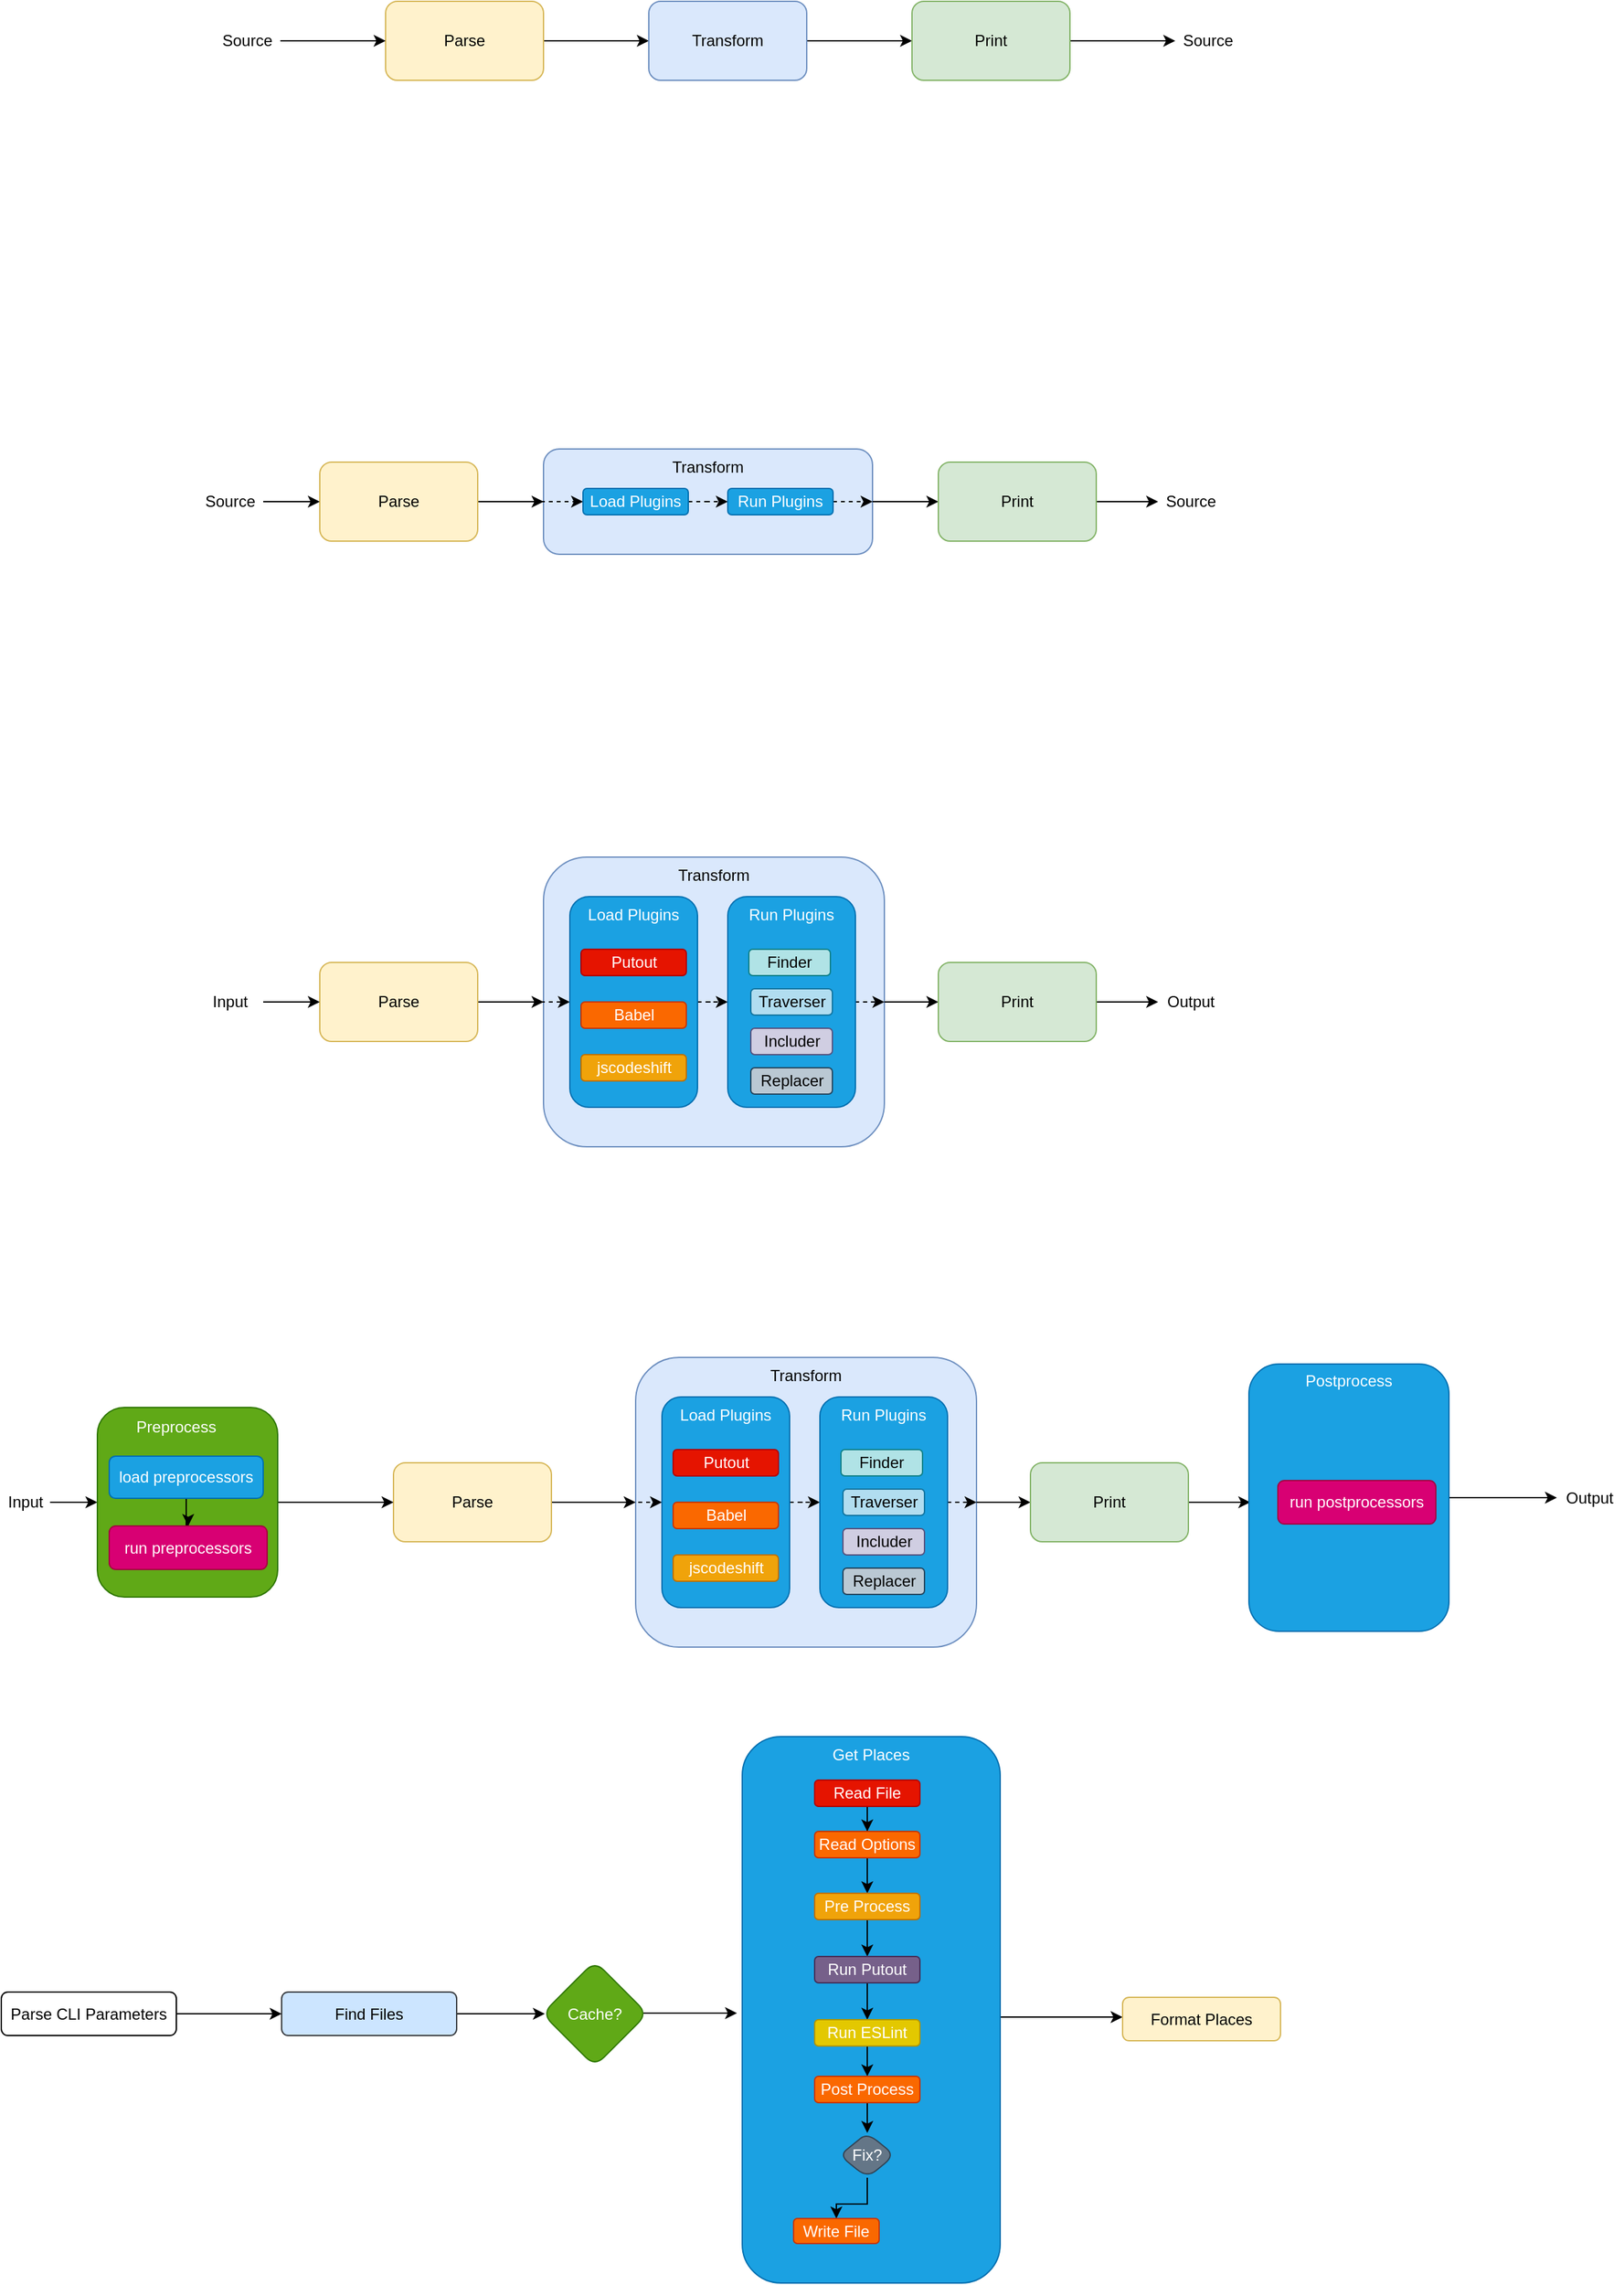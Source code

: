 <mxfile version="13.8.5" type="google"><diagram id="C5RBs43oDa-KdzZeNtuy" name="Page-1"><mxGraphModel dx="1813" dy="645" grid="0" gridSize="10" guides="1" tooltips="1" connect="1" arrows="1" fold="1" page="0" pageScale="1" pageWidth="827" pageHeight="1169" math="0" shadow="0"><root><mxCell id="WIyWlLk6GJQsqaUBKTNV-0"/><mxCell id="WIyWlLk6GJQsqaUBKTNV-1" parent="WIyWlLk6GJQsqaUBKTNV-0"/><mxCell id="iI7eJfgDMzvkmRz1i2HP-25" value="Transform" style="rounded=1;whiteSpace=wrap;html=1;horizontal=1;align=center;fontSize=12;verticalAlign=top;fillColor=#dae8fc;strokeColor=#6c8ebf;" parent="WIyWlLk6GJQsqaUBKTNV-1" vertex="1"><mxGeometry x="303" y="440" width="250" height="80" as="geometry"/></mxCell><mxCell id="iI7eJfgDMzvkmRz1i2HP-14" value="" style="edgeStyle=orthogonalEdgeStyle;rounded=0;orthogonalLoop=1;jettySize=auto;html=1;" parent="WIyWlLk6GJQsqaUBKTNV-1" source="iI7eJfgDMzvkmRz1i2HP-12" target="iI7eJfgDMzvkmRz1i2HP-13" edge="1"><mxGeometry relative="1" as="geometry"/></mxCell><mxCell id="iI7eJfgDMzvkmRz1i2HP-12" value="Parse" style="rounded=1;whiteSpace=wrap;html=1;fillColor=#fff2cc;strokeColor=#d6b656;" parent="WIyWlLk6GJQsqaUBKTNV-1" vertex="1"><mxGeometry x="183" y="100" width="120" height="60" as="geometry"/></mxCell><mxCell id="iI7eJfgDMzvkmRz1i2HP-16" value="" style="edgeStyle=orthogonalEdgeStyle;rounded=0;orthogonalLoop=1;jettySize=auto;html=1;" parent="WIyWlLk6GJQsqaUBKTNV-1" source="iI7eJfgDMzvkmRz1i2HP-13" target="iI7eJfgDMzvkmRz1i2HP-15" edge="1"><mxGeometry relative="1" as="geometry"/></mxCell><mxCell id="iI7eJfgDMzvkmRz1i2HP-13" value="Transform" style="rounded=1;whiteSpace=wrap;html=1;fillColor=#dae8fc;strokeColor=#6c8ebf;" parent="WIyWlLk6GJQsqaUBKTNV-1" vertex="1"><mxGeometry x="383" y="100" width="120" height="60" as="geometry"/></mxCell><mxCell id="iI7eJfgDMzvkmRz1i2HP-18" value="" style="edgeStyle=orthogonalEdgeStyle;rounded=0;orthogonalLoop=1;jettySize=auto;html=1;" parent="WIyWlLk6GJQsqaUBKTNV-1" source="iI7eJfgDMzvkmRz1i2HP-15" edge="1"><mxGeometry relative="1" as="geometry"><mxPoint x="783" y="130" as="targetPoint"/></mxGeometry></mxCell><mxCell id="iI7eJfgDMzvkmRz1i2HP-15" value="Print" style="rounded=1;whiteSpace=wrap;html=1;fillColor=#d5e8d4;strokeColor=#82b366;" parent="WIyWlLk6GJQsqaUBKTNV-1" vertex="1"><mxGeometry x="583" y="100" width="120" height="60" as="geometry"/></mxCell><mxCell id="iI7eJfgDMzvkmRz1i2HP-11" value="" style="edgeStyle=orthogonalEdgeStyle;rounded=0;orthogonalLoop=1;jettySize=auto;html=1;" parent="WIyWlLk6GJQsqaUBKTNV-1" source="iI7eJfgDMzvkmRz1i2HP-2" edge="1"><mxGeometry relative="1" as="geometry"><mxPoint x="183" y="130" as="targetPoint"/></mxGeometry></mxCell><mxCell id="iI7eJfgDMzvkmRz1i2HP-2" value="Source" style="text;html=1;strokeColor=none;fillColor=none;align=center;verticalAlign=middle;whiteSpace=wrap;rounded=0;" parent="WIyWlLk6GJQsqaUBKTNV-1" vertex="1"><mxGeometry x="53" y="120" width="50" height="20" as="geometry"/></mxCell><mxCell id="iI7eJfgDMzvkmRz1i2HP-19" value="Source" style="text;html=1;strokeColor=none;fillColor=none;align=center;verticalAlign=middle;whiteSpace=wrap;rounded=0;" parent="WIyWlLk6GJQsqaUBKTNV-1" vertex="1"><mxGeometry x="783" y="120" width="50" height="20" as="geometry"/></mxCell><mxCell id="iI7eJfgDMzvkmRz1i2HP-22" value="" style="edgeStyle=orthogonalEdgeStyle;orthogonalLoop=1;jettySize=auto;html=1;entryX=0;entryY=0.5;entryDx=0;entryDy=0;rounded=0;dashed=1;" parent="WIyWlLk6GJQsqaUBKTNV-1" source="iI7eJfgDMzvkmRz1i2HP-23" target="iI7eJfgDMzvkmRz1i2HP-31" edge="1"><mxGeometry relative="1" as="geometry"><Array as="points"><mxPoint x="313" y="480"/><mxPoint x="313" y="480"/></Array></mxGeometry></mxCell><mxCell id="iI7eJfgDMzvkmRz1i2HP-39" style="edgeStyle=orthogonalEdgeStyle;rounded=0;orthogonalLoop=1;jettySize=auto;html=1;fontSize=12;" parent="WIyWlLk6GJQsqaUBKTNV-1" source="iI7eJfgDMzvkmRz1i2HP-23" edge="1"><mxGeometry relative="1" as="geometry"><mxPoint x="303" y="480" as="targetPoint"/></mxGeometry></mxCell><mxCell id="iI7eJfgDMzvkmRz1i2HP-23" value="Parse" style="rounded=1;whiteSpace=wrap;html=1;fillColor=#fff2cc;strokeColor=#d6b656;" parent="WIyWlLk6GJQsqaUBKTNV-1" vertex="1"><mxGeometry x="133" y="450" width="120" height="60" as="geometry"/></mxCell><mxCell id="iI7eJfgDMzvkmRz1i2HP-24" value="" style="edgeStyle=orthogonalEdgeStyle;rounded=0;orthogonalLoop=1;jettySize=auto;html=1;" parent="WIyWlLk6GJQsqaUBKTNV-1" source="iI7eJfgDMzvkmRz1i2HP-25" target="iI7eJfgDMzvkmRz1i2HP-27" edge="1"><mxGeometry relative="1" as="geometry"/></mxCell><mxCell id="iI7eJfgDMzvkmRz1i2HP-26" value="" style="edgeStyle=orthogonalEdgeStyle;rounded=0;orthogonalLoop=1;jettySize=auto;html=1;" parent="WIyWlLk6GJQsqaUBKTNV-1" source="iI7eJfgDMzvkmRz1i2HP-27" edge="1"><mxGeometry relative="1" as="geometry"><mxPoint x="770" y="480" as="targetPoint"/></mxGeometry></mxCell><mxCell id="iI7eJfgDMzvkmRz1i2HP-27" value="Print" style="rounded=1;whiteSpace=wrap;html=1;fillColor=#d5e8d4;strokeColor=#82b366;" parent="WIyWlLk6GJQsqaUBKTNV-1" vertex="1"><mxGeometry x="603" y="450" width="120" height="60" as="geometry"/></mxCell><mxCell id="iI7eJfgDMzvkmRz1i2HP-28" value="" style="edgeStyle=orthogonalEdgeStyle;rounded=0;orthogonalLoop=1;jettySize=auto;html=1;" parent="WIyWlLk6GJQsqaUBKTNV-1" source="iI7eJfgDMzvkmRz1i2HP-29" edge="1"><mxGeometry relative="1" as="geometry"><mxPoint x="133" y="480" as="targetPoint"/></mxGeometry></mxCell><mxCell id="iI7eJfgDMzvkmRz1i2HP-29" value="Source" style="text;html=1;strokeColor=none;fillColor=none;align=center;verticalAlign=middle;whiteSpace=wrap;rounded=0;" parent="WIyWlLk6GJQsqaUBKTNV-1" vertex="1"><mxGeometry x="40" y="470" width="50" height="20" as="geometry"/></mxCell><mxCell id="iI7eJfgDMzvkmRz1i2HP-30" value="Source" style="text;html=1;strokeColor=none;fillColor=none;align=center;verticalAlign=middle;whiteSpace=wrap;rounded=0;" parent="WIyWlLk6GJQsqaUBKTNV-1" vertex="1"><mxGeometry x="770" y="470" width="50" height="20" as="geometry"/></mxCell><mxCell id="iI7eJfgDMzvkmRz1i2HP-34" value="" style="edgeStyle=orthogonalEdgeStyle;orthogonalLoop=1;jettySize=auto;html=1;dashed=1;curved=1;" parent="WIyWlLk6GJQsqaUBKTNV-1" source="iI7eJfgDMzvkmRz1i2HP-31" target="iI7eJfgDMzvkmRz1i2HP-33" edge="1"><mxGeometry relative="1" as="geometry"/></mxCell><mxCell id="iI7eJfgDMzvkmRz1i2HP-31" value="Load Plugins" style="rounded=1;whiteSpace=wrap;html=1;fillColor=#1ba1e2;strokeColor=#006EAF;fontColor=#ffffff;" parent="WIyWlLk6GJQsqaUBKTNV-1" vertex="1"><mxGeometry x="333" y="470" width="80" height="20" as="geometry"/></mxCell><mxCell id="iI7eJfgDMzvkmRz1i2HP-40" style="edgeStyle=orthogonalEdgeStyle;curved=1;orthogonalLoop=1;jettySize=auto;html=1;exitX=1;exitY=0.5;exitDx=0;exitDy=0;entryX=1;entryY=0.5;entryDx=0;entryDy=0;dashed=1;fontSize=12;" parent="WIyWlLk6GJQsqaUBKTNV-1" source="iI7eJfgDMzvkmRz1i2HP-33" target="iI7eJfgDMzvkmRz1i2HP-25" edge="1"><mxGeometry relative="1" as="geometry"/></mxCell><mxCell id="iI7eJfgDMzvkmRz1i2HP-33" value="Run Plugins" style="rounded=1;whiteSpace=wrap;html=1;fillColor=#1ba1e2;strokeColor=#006EAF;fontColor=#ffffff;" parent="WIyWlLk6GJQsqaUBKTNV-1" vertex="1"><mxGeometry x="443" y="470" width="80" height="20" as="geometry"/></mxCell><mxCell id="iI7eJfgDMzvkmRz1i2HP-54" value="Transform" style="rounded=1;whiteSpace=wrap;html=1;horizontal=1;align=center;fontSize=12;verticalAlign=top;fillColor=#dae8fc;strokeColor=#6c8ebf;" parent="WIyWlLk6GJQsqaUBKTNV-1" vertex="1"><mxGeometry x="303" y="750" width="259" height="220" as="geometry"/></mxCell><mxCell id="iI7eJfgDMzvkmRz1i2HP-55" value="" style="edgeStyle=orthogonalEdgeStyle;orthogonalLoop=1;jettySize=auto;html=1;entryX=0;entryY=0.5;entryDx=0;entryDy=0;rounded=0;dashed=1;" parent="WIyWlLk6GJQsqaUBKTNV-1" source="iI7eJfgDMzvkmRz1i2HP-57" target="iI7eJfgDMzvkmRz1i2HP-65" edge="1"><mxGeometry relative="1" as="geometry"><Array as="points"><mxPoint x="313" y="860"/><mxPoint x="313" y="860"/></Array></mxGeometry></mxCell><mxCell id="iI7eJfgDMzvkmRz1i2HP-56" style="edgeStyle=orthogonalEdgeStyle;rounded=0;orthogonalLoop=1;jettySize=auto;html=1;fontSize=12;" parent="WIyWlLk6GJQsqaUBKTNV-1" source="iI7eJfgDMzvkmRz1i2HP-57" edge="1"><mxGeometry relative="1" as="geometry"><mxPoint x="303" y="860" as="targetPoint"/></mxGeometry></mxCell><mxCell id="iI7eJfgDMzvkmRz1i2HP-57" value="Parse" style="rounded=1;whiteSpace=wrap;html=1;fillColor=#fff2cc;strokeColor=#d6b656;" parent="WIyWlLk6GJQsqaUBKTNV-1" vertex="1"><mxGeometry x="133" y="830" width="120" height="60" as="geometry"/></mxCell><mxCell id="iI7eJfgDMzvkmRz1i2HP-58" value="" style="edgeStyle=orthogonalEdgeStyle;rounded=0;orthogonalLoop=1;jettySize=auto;html=1;" parent="WIyWlLk6GJQsqaUBKTNV-1" source="iI7eJfgDMzvkmRz1i2HP-54" target="iI7eJfgDMzvkmRz1i2HP-60" edge="1"><mxGeometry relative="1" as="geometry"/></mxCell><mxCell id="iI7eJfgDMzvkmRz1i2HP-59" value="" style="edgeStyle=orthogonalEdgeStyle;rounded=0;orthogonalLoop=1;jettySize=auto;html=1;" parent="WIyWlLk6GJQsqaUBKTNV-1" source="iI7eJfgDMzvkmRz1i2HP-60" edge="1"><mxGeometry relative="1" as="geometry"><mxPoint x="770" y="860" as="targetPoint"/></mxGeometry></mxCell><mxCell id="iI7eJfgDMzvkmRz1i2HP-60" value="Print" style="rounded=1;whiteSpace=wrap;html=1;fillColor=#d5e8d4;strokeColor=#82b366;" parent="WIyWlLk6GJQsqaUBKTNV-1" vertex="1"><mxGeometry x="603" y="830" width="120" height="60" as="geometry"/></mxCell><mxCell id="iI7eJfgDMzvkmRz1i2HP-61" value="" style="edgeStyle=orthogonalEdgeStyle;rounded=0;orthogonalLoop=1;jettySize=auto;html=1;" parent="WIyWlLk6GJQsqaUBKTNV-1" source="iI7eJfgDMzvkmRz1i2HP-62" edge="1"><mxGeometry relative="1" as="geometry"><mxPoint x="133" y="860" as="targetPoint"/></mxGeometry></mxCell><mxCell id="iI7eJfgDMzvkmRz1i2HP-62" value="Input" style="text;html=1;strokeColor=none;fillColor=none;align=center;verticalAlign=middle;whiteSpace=wrap;rounded=0;" parent="WIyWlLk6GJQsqaUBKTNV-1" vertex="1"><mxGeometry x="40" y="850" width="50" height="20" as="geometry"/></mxCell><mxCell id="iI7eJfgDMzvkmRz1i2HP-63" value="Output" style="text;html=1;strokeColor=none;fillColor=none;align=center;verticalAlign=middle;whiteSpace=wrap;rounded=0;" parent="WIyWlLk6GJQsqaUBKTNV-1" vertex="1"><mxGeometry x="770" y="850" width="50" height="20" as="geometry"/></mxCell><mxCell id="iI7eJfgDMzvkmRz1i2HP-64" value="" style="edgeStyle=orthogonalEdgeStyle;orthogonalLoop=1;jettySize=auto;html=1;dashed=1;curved=1;" parent="WIyWlLk6GJQsqaUBKTNV-1" source="iI7eJfgDMzvkmRz1i2HP-65" target="iI7eJfgDMzvkmRz1i2HP-67" edge="1"><mxGeometry relative="1" as="geometry"/></mxCell><mxCell id="iI7eJfgDMzvkmRz1i2HP-65" value="Load Plugins" style="rounded=1;whiteSpace=wrap;html=1;fillColor=#1ba1e2;strokeColor=#006EAF;fontColor=#ffffff;verticalAlign=top;" parent="WIyWlLk6GJQsqaUBKTNV-1" vertex="1"><mxGeometry x="323" y="780" width="97" height="160" as="geometry"/></mxCell><mxCell id="iI7eJfgDMzvkmRz1i2HP-66" style="edgeStyle=orthogonalEdgeStyle;curved=1;orthogonalLoop=1;jettySize=auto;html=1;exitX=1;exitY=0.5;exitDx=0;exitDy=0;entryX=1;entryY=0.5;entryDx=0;entryDy=0;dashed=1;fontSize=12;" parent="WIyWlLk6GJQsqaUBKTNV-1" source="iI7eJfgDMzvkmRz1i2HP-67" target="iI7eJfgDMzvkmRz1i2HP-54" edge="1"><mxGeometry relative="1" as="geometry"/></mxCell><mxCell id="iI7eJfgDMzvkmRz1i2HP-67" value="Run Plugins" style="rounded=1;whiteSpace=wrap;html=1;fillColor=#1ba1e2;strokeColor=#006EAF;fontColor=#ffffff;verticalAlign=top;" parent="WIyWlLk6GJQsqaUBKTNV-1" vertex="1"><mxGeometry x="443" y="780" width="97" height="160" as="geometry"/></mxCell><mxCell id="iI7eJfgDMzvkmRz1i2HP-68" value="Putout" style="rounded=1;whiteSpace=wrap;html=1;fontSize=12;align=center;fillColor=#e51400;strokeColor=#B20000;fontColor=#ffffff;" parent="WIyWlLk6GJQsqaUBKTNV-1" vertex="1"><mxGeometry x="331.5" y="820" width="80" height="20" as="geometry"/></mxCell><mxCell id="iI7eJfgDMzvkmRz1i2HP-69" value="Babel" style="rounded=1;whiteSpace=wrap;html=1;fontSize=12;align=center;fillColor=#fa6800;strokeColor=#C73500;fontColor=#ffffff;" parent="WIyWlLk6GJQsqaUBKTNV-1" vertex="1"><mxGeometry x="331.5" y="860" width="80" height="20" as="geometry"/></mxCell><mxCell id="iI7eJfgDMzvkmRz1i2HP-71" value="jscodeshift" style="rounded=1;whiteSpace=wrap;html=1;fontSize=12;align=center;fillColor=#f0a30a;strokeColor=#BD7000;fontColor=#ffffff;" parent="WIyWlLk6GJQsqaUBKTNV-1" vertex="1"><mxGeometry x="331.5" y="900" width="80" height="20" as="geometry"/></mxCell><mxCell id="iI7eJfgDMzvkmRz1i2HP-78" value="Finder" style="rounded=1;whiteSpace=wrap;html=1;fontSize=12;align=center;fillColor=#b0e3e6;strokeColor=#0e8088;" parent="WIyWlLk6GJQsqaUBKTNV-1" vertex="1"><mxGeometry x="459" y="820" width="62" height="20" as="geometry"/></mxCell><mxCell id="iI7eJfgDMzvkmRz1i2HP-79" value="Traverser" style="rounded=1;whiteSpace=wrap;html=1;fontSize=12;align=center;fillColor=#b1ddf0;strokeColor=#10739e;" parent="WIyWlLk6GJQsqaUBKTNV-1" vertex="1"><mxGeometry x="460.5" y="850" width="62" height="20" as="geometry"/></mxCell><mxCell id="iI7eJfgDMzvkmRz1i2HP-82" value="Includer&lt;br&gt;" style="rounded=1;whiteSpace=wrap;html=1;fontSize=12;align=center;fillColor=#d0cee2;strokeColor=#56517e;" parent="WIyWlLk6GJQsqaUBKTNV-1" vertex="1"><mxGeometry x="460.5" y="880" width="62" height="20" as="geometry"/></mxCell><mxCell id="iI7eJfgDMzvkmRz1i2HP-85" value="Replacer" style="rounded=1;whiteSpace=wrap;html=1;fontSize=12;align=center;fillColor=#bac8d3;strokeColor=#23445d;" parent="WIyWlLk6GJQsqaUBKTNV-1" vertex="1"><mxGeometry x="460.5" y="910" width="62" height="20" as="geometry"/></mxCell><mxCell id="iI7eJfgDMzvkmRz1i2HP-90" style="edgeStyle=orthogonalEdgeStyle;curved=1;orthogonalLoop=1;jettySize=auto;html=1;exitX=0.5;exitY=1;exitDx=0;exitDy=0;dashed=1;fontSize=12;fillColor=#bac8d3;strokeColor=#23445d;" parent="WIyWlLk6GJQsqaUBKTNV-1" source="iI7eJfgDMzvkmRz1i2HP-85" target="iI7eJfgDMzvkmRz1i2HP-85" edge="1"><mxGeometry relative="1" as="geometry"/></mxCell><mxCell id="0RJxWg47kNCUW_fZaWv2-0" value="Transform" style="rounded=1;whiteSpace=wrap;html=1;horizontal=1;align=center;fontSize=12;verticalAlign=top;fillColor=#dae8fc;strokeColor=#6c8ebf;" parent="WIyWlLk6GJQsqaUBKTNV-1" vertex="1"><mxGeometry x="373" y="1130" width="259" height="220" as="geometry"/></mxCell><mxCell id="0RJxWg47kNCUW_fZaWv2-1" value="" style="edgeStyle=orthogonalEdgeStyle;orthogonalLoop=1;jettySize=auto;html=1;entryX=0;entryY=0.5;entryDx=0;entryDy=0;rounded=0;dashed=1;" parent="WIyWlLk6GJQsqaUBKTNV-1" source="0RJxWg47kNCUW_fZaWv2-3" target="0RJxWg47kNCUW_fZaWv2-11" edge="1"><mxGeometry relative="1" as="geometry"><Array as="points"><mxPoint x="383" y="1240"/><mxPoint x="383" y="1240"/></Array></mxGeometry></mxCell><mxCell id="0RJxWg47kNCUW_fZaWv2-2" style="edgeStyle=orthogonalEdgeStyle;rounded=0;orthogonalLoop=1;jettySize=auto;html=1;fontSize=12;" parent="WIyWlLk6GJQsqaUBKTNV-1" source="0RJxWg47kNCUW_fZaWv2-3" edge="1"><mxGeometry relative="1" as="geometry"><mxPoint x="373" y="1240" as="targetPoint"/></mxGeometry></mxCell><mxCell id="0RJxWg47kNCUW_fZaWv2-3" value="Parse" style="rounded=1;whiteSpace=wrap;html=1;fillColor=#fff2cc;strokeColor=#d6b656;" parent="WIyWlLk6GJQsqaUBKTNV-1" vertex="1"><mxGeometry x="189" y="1210" width="120" height="60" as="geometry"/></mxCell><mxCell id="0RJxWg47kNCUW_fZaWv2-4" value="" style="edgeStyle=orthogonalEdgeStyle;rounded=0;orthogonalLoop=1;jettySize=auto;html=1;" parent="WIyWlLk6GJQsqaUBKTNV-1" source="0RJxWg47kNCUW_fZaWv2-0" target="0RJxWg47kNCUW_fZaWv2-6" edge="1"><mxGeometry relative="1" as="geometry"/></mxCell><mxCell id="0RJxWg47kNCUW_fZaWv2-5" value="" style="edgeStyle=orthogonalEdgeStyle;rounded=0;orthogonalLoop=1;jettySize=auto;html=1;" parent="WIyWlLk6GJQsqaUBKTNV-1" source="0RJxWg47kNCUW_fZaWv2-6" edge="1"><mxGeometry relative="1" as="geometry"><mxPoint x="840" y="1240" as="targetPoint"/></mxGeometry></mxCell><mxCell id="0RJxWg47kNCUW_fZaWv2-6" value="Print" style="rounded=1;whiteSpace=wrap;html=1;fillColor=#d5e8d4;strokeColor=#82b366;" parent="WIyWlLk6GJQsqaUBKTNV-1" vertex="1"><mxGeometry x="673" y="1210" width="120" height="60" as="geometry"/></mxCell><mxCell id="0RJxWg47kNCUW_fZaWv2-26" value="" style="edgeStyle=orthogonalEdgeStyle;rounded=0;orthogonalLoop=1;jettySize=auto;html=1;" parent="WIyWlLk6GJQsqaUBKTNV-1" source="0RJxWg47kNCUW_fZaWv2-8" target="0RJxWg47kNCUW_fZaWv2-23" edge="1"><mxGeometry relative="1" as="geometry"/></mxCell><mxCell id="0RJxWg47kNCUW_fZaWv2-8" value="Input" style="text;html=1;strokeColor=none;fillColor=none;align=center;verticalAlign=middle;whiteSpace=wrap;rounded=0;" parent="WIyWlLk6GJQsqaUBKTNV-1" vertex="1"><mxGeometry x="-109" y="1230" width="37" height="20" as="geometry"/></mxCell><mxCell id="0RJxWg47kNCUW_fZaWv2-9" value="Output" style="text;html=1;strokeColor=none;fillColor=none;align=center;verticalAlign=middle;whiteSpace=wrap;rounded=0;" parent="WIyWlLk6GJQsqaUBKTNV-1" vertex="1"><mxGeometry x="1073" y="1226.5" width="50" height="20" as="geometry"/></mxCell><mxCell id="0RJxWg47kNCUW_fZaWv2-10" value="" style="edgeStyle=orthogonalEdgeStyle;orthogonalLoop=1;jettySize=auto;html=1;dashed=1;curved=1;" parent="WIyWlLk6GJQsqaUBKTNV-1" source="0RJxWg47kNCUW_fZaWv2-11" target="0RJxWg47kNCUW_fZaWv2-13" edge="1"><mxGeometry relative="1" as="geometry"/></mxCell><mxCell id="0RJxWg47kNCUW_fZaWv2-11" value="Load Plugins" style="rounded=1;whiteSpace=wrap;html=1;fillColor=#1ba1e2;strokeColor=#006EAF;fontColor=#ffffff;verticalAlign=top;" parent="WIyWlLk6GJQsqaUBKTNV-1" vertex="1"><mxGeometry x="393" y="1160" width="97" height="160" as="geometry"/></mxCell><mxCell id="0RJxWg47kNCUW_fZaWv2-12" style="edgeStyle=orthogonalEdgeStyle;curved=1;orthogonalLoop=1;jettySize=auto;html=1;exitX=1;exitY=0.5;exitDx=0;exitDy=0;entryX=1;entryY=0.5;entryDx=0;entryDy=0;dashed=1;fontSize=12;" parent="WIyWlLk6GJQsqaUBKTNV-1" source="0RJxWg47kNCUW_fZaWv2-13" target="0RJxWg47kNCUW_fZaWv2-0" edge="1"><mxGeometry relative="1" as="geometry"/></mxCell><mxCell id="0RJxWg47kNCUW_fZaWv2-13" value="Run Plugins" style="rounded=1;whiteSpace=wrap;html=1;fillColor=#1ba1e2;strokeColor=#006EAF;fontColor=#ffffff;verticalAlign=top;" parent="WIyWlLk6GJQsqaUBKTNV-1" vertex="1"><mxGeometry x="513" y="1160" width="97" height="160" as="geometry"/></mxCell><mxCell id="0RJxWg47kNCUW_fZaWv2-14" value="Putout" style="rounded=1;whiteSpace=wrap;html=1;fontSize=12;align=center;fillColor=#e51400;strokeColor=#B20000;fontColor=#ffffff;" parent="WIyWlLk6GJQsqaUBKTNV-1" vertex="1"><mxGeometry x="401.5" y="1200" width="80" height="20" as="geometry"/></mxCell><mxCell id="0RJxWg47kNCUW_fZaWv2-15" value="Babel" style="rounded=1;whiteSpace=wrap;html=1;fontSize=12;align=center;fillColor=#fa6800;strokeColor=#C73500;fontColor=#ffffff;" parent="WIyWlLk6GJQsqaUBKTNV-1" vertex="1"><mxGeometry x="401.5" y="1240" width="80" height="20" as="geometry"/></mxCell><mxCell id="0RJxWg47kNCUW_fZaWv2-16" value="jscodeshift" style="rounded=1;whiteSpace=wrap;html=1;fontSize=12;align=center;fillColor=#f0a30a;strokeColor=#BD7000;fontColor=#ffffff;" parent="WIyWlLk6GJQsqaUBKTNV-1" vertex="1"><mxGeometry x="401.5" y="1280" width="80" height="20" as="geometry"/></mxCell><mxCell id="0RJxWg47kNCUW_fZaWv2-17" value="Finder" style="rounded=1;whiteSpace=wrap;html=1;fontSize=12;align=center;fillColor=#b0e3e6;strokeColor=#0e8088;" parent="WIyWlLk6GJQsqaUBKTNV-1" vertex="1"><mxGeometry x="529" y="1200" width="62" height="20" as="geometry"/></mxCell><mxCell id="0RJxWg47kNCUW_fZaWv2-18" value="Traverser" style="rounded=1;whiteSpace=wrap;html=1;fontSize=12;align=center;fillColor=#b1ddf0;strokeColor=#10739e;" parent="WIyWlLk6GJQsqaUBKTNV-1" vertex="1"><mxGeometry x="530.5" y="1230" width="62" height="20" as="geometry"/></mxCell><mxCell id="0RJxWg47kNCUW_fZaWv2-19" value="Includer&lt;br&gt;" style="rounded=1;whiteSpace=wrap;html=1;fontSize=12;align=center;fillColor=#d0cee2;strokeColor=#56517e;" parent="WIyWlLk6GJQsqaUBKTNV-1" vertex="1"><mxGeometry x="530.5" y="1260" width="62" height="20" as="geometry"/></mxCell><mxCell id="0RJxWg47kNCUW_fZaWv2-20" value="Replacer" style="rounded=1;whiteSpace=wrap;html=1;fontSize=12;align=center;fillColor=#bac8d3;strokeColor=#23445d;" parent="WIyWlLk6GJQsqaUBKTNV-1" vertex="1"><mxGeometry x="530.5" y="1290" width="62" height="20" as="geometry"/></mxCell><mxCell id="0RJxWg47kNCUW_fZaWv2-21" style="edgeStyle=orthogonalEdgeStyle;curved=1;orthogonalLoop=1;jettySize=auto;html=1;exitX=0.5;exitY=1;exitDx=0;exitDy=0;dashed=1;fontSize=12;fillColor=#bac8d3;strokeColor=#23445d;" parent="WIyWlLk6GJQsqaUBKTNV-1" source="0RJxWg47kNCUW_fZaWv2-20" target="0RJxWg47kNCUW_fZaWv2-20" edge="1"><mxGeometry relative="1" as="geometry"/></mxCell><mxCell id="0RJxWg47kNCUW_fZaWv2-25" value="" style="edgeStyle=orthogonalEdgeStyle;rounded=0;orthogonalLoop=1;jettySize=auto;html=1;" parent="WIyWlLk6GJQsqaUBKTNV-1" source="0RJxWg47kNCUW_fZaWv2-23" target="0RJxWg47kNCUW_fZaWv2-3" edge="1"><mxGeometry relative="1" as="geometry"/></mxCell><mxCell id="0RJxWg47kNCUW_fZaWv2-23" value="" style="rounded=1;whiteSpace=wrap;html=1;fillColor=#60a917;strokeColor=#2D7600;fontColor=#ffffff;" parent="WIyWlLk6GJQsqaUBKTNV-1" vertex="1"><mxGeometry x="-36" y="1168" width="137" height="144" as="geometry"/></mxCell><mxCell id="0RJxWg47kNCUW_fZaWv2-36" value="" style="edgeStyle=orthogonalEdgeStyle;rounded=0;orthogonalLoop=1;jettySize=auto;html=1;fontColor=#FFFFFF;" parent="WIyWlLk6GJQsqaUBKTNV-1" source="0RJxWg47kNCUW_fZaWv2-27" target="0RJxWg47kNCUW_fZaWv2-9" edge="1"><mxGeometry relative="1" as="geometry"/></mxCell><mxCell id="0RJxWg47kNCUW_fZaWv2-27" value="" style="rounded=1;whiteSpace=wrap;html=1;fillColor=#1ba1e2;strokeColor=#006EAF;fontColor=#ffffff;" parent="WIyWlLk6GJQsqaUBKTNV-1" vertex="1"><mxGeometry x="839" y="1135" width="152" height="203" as="geometry"/></mxCell><mxCell id="0RJxWg47kNCUW_fZaWv2-28" value="Preprocess" style="text;html=1;align=center;verticalAlign=middle;whiteSpace=wrap;rounded=0;fontColor=#FFFFFF;" parent="WIyWlLk6GJQsqaUBKTNV-1" vertex="1"><mxGeometry x="4" y="1173" width="40" height="20" as="geometry"/></mxCell><mxCell id="0RJxWg47kNCUW_fZaWv2-32" value="" style="edgeStyle=orthogonalEdgeStyle;rounded=0;orthogonalLoop=1;jettySize=auto;html=1;fontColor=#FFFFFF;" parent="WIyWlLk6GJQsqaUBKTNV-1" source="0RJxWg47kNCUW_fZaWv2-30" target="0RJxWg47kNCUW_fZaWv2-31" edge="1"><mxGeometry relative="1" as="geometry"/></mxCell><mxCell id="0RJxWg47kNCUW_fZaWv2-30" value="load preprocessors" style="rounded=1;whiteSpace=wrap;html=1;fontColor=#ffffff;fillColor=#1ba1e2;strokeColor=#006EAF;" parent="WIyWlLk6GJQsqaUBKTNV-1" vertex="1"><mxGeometry x="-27" y="1205" width="117" height="32" as="geometry"/></mxCell><mxCell id="0RJxWg47kNCUW_fZaWv2-31" value="run preprocessors" style="rounded=1;whiteSpace=wrap;html=1;fontColor=#ffffff;fillColor=#d80073;strokeColor=#A50040;" parent="WIyWlLk6GJQsqaUBKTNV-1" vertex="1"><mxGeometry x="-27" y="1258" width="120" height="33" as="geometry"/></mxCell><mxCell id="0RJxWg47kNCUW_fZaWv2-33" value="run postprocessors" style="rounded=1;whiteSpace=wrap;html=1;fontColor=#ffffff;fillColor=#d80073;strokeColor=#A50040;" parent="WIyWlLk6GJQsqaUBKTNV-1" vertex="1"><mxGeometry x="861" y="1223.5" width="120" height="33" as="geometry"/></mxCell><mxCell id="0RJxWg47kNCUW_fZaWv2-34" value="Postprocess" style="text;html=1;align=center;verticalAlign=middle;whiteSpace=wrap;rounded=0;fontColor=#FFFFFF;" parent="WIyWlLk6GJQsqaUBKTNV-1" vertex="1"><mxGeometry x="895" y="1132" width="40" height="32" as="geometry"/></mxCell><mxCell id="RBXUs7-qOL06eS5m6PMd-83" value="" style="edgeStyle=orthogonalEdgeStyle;rounded=0;orthogonalLoop=1;jettySize=auto;html=1;" edge="1" parent="WIyWlLk6GJQsqaUBKTNV-1" source="RBXUs7-qOL06eS5m6PMd-10" target="RBXUs7-qOL06eS5m6PMd-58"><mxGeometry relative="1" as="geometry"><Array as="points"><mxPoint x="678" y="1631"/><mxPoint x="678" y="1631"/></Array></mxGeometry></mxCell><mxCell id="RBXUs7-qOL06eS5m6PMd-10" value="Get Places" style="rounded=1;whiteSpace=wrap;html=1;fillColor=#1ba1e2;strokeColor=#006EAF;fontColor=#ffffff;verticalAlign=top;" vertex="1" parent="WIyWlLk6GJQsqaUBKTNV-1"><mxGeometry x="454" y="1418" width="196" height="415" as="geometry"/></mxCell><mxCell id="RBXUs7-qOL06eS5m6PMd-62" value="" style="edgeStyle=orthogonalEdgeStyle;rounded=0;orthogonalLoop=1;jettySize=auto;html=1;" edge="1" parent="WIyWlLk6GJQsqaUBKTNV-1" source="RBXUs7-qOL06eS5m6PMd-13" target="RBXUs7-qOL06eS5m6PMd-14"><mxGeometry relative="1" as="geometry"/></mxCell><mxCell id="RBXUs7-qOL06eS5m6PMd-13" value="Read File" style="rounded=1;whiteSpace=wrap;html=1;fontSize=12;align=center;fillColor=#e51400;strokeColor=#B20000;fontColor=#ffffff;" vertex="1" parent="WIyWlLk6GJQsqaUBKTNV-1"><mxGeometry x="509" y="1451" width="80" height="20" as="geometry"/></mxCell><mxCell id="RBXUs7-qOL06eS5m6PMd-65" value="" style="edgeStyle=orthogonalEdgeStyle;rounded=0;orthogonalLoop=1;jettySize=auto;html=1;" edge="1" parent="WIyWlLk6GJQsqaUBKTNV-1" source="RBXUs7-qOL06eS5m6PMd-14" target="RBXUs7-qOL06eS5m6PMd-64"><mxGeometry relative="1" as="geometry"/></mxCell><mxCell id="RBXUs7-qOL06eS5m6PMd-14" value="Read Options" style="rounded=1;whiteSpace=wrap;html=1;fontSize=12;align=center;fillColor=#fa6800;strokeColor=#C73500;fontColor=#ffffff;" vertex="1" parent="WIyWlLk6GJQsqaUBKTNV-1"><mxGeometry x="509" y="1490" width="80" height="20" as="geometry"/></mxCell><mxCell id="RBXUs7-qOL06eS5m6PMd-55" value="" style="edgeStyle=orthogonalEdgeStyle;rounded=0;orthogonalLoop=1;jettySize=auto;html=1;" edge="1" parent="WIyWlLk6GJQsqaUBKTNV-1" source="RBXUs7-qOL06eS5m6PMd-29"><mxGeometry relative="1" as="geometry"><mxPoint x="304" y="1628.5" as="targetPoint"/></mxGeometry></mxCell><mxCell id="RBXUs7-qOL06eS5m6PMd-29" value="Find Files" style="rounded=1;whiteSpace=wrap;html=1;fillColor=#cce5ff;strokeColor=#36393d;" vertex="1" parent="WIyWlLk6GJQsqaUBKTNV-1"><mxGeometry x="104" y="1612" width="133" height="33" as="geometry"/></mxCell><mxCell id="RBXUs7-qOL06eS5m6PMd-57" value="" style="edgeStyle=orthogonalEdgeStyle;rounded=0;orthogonalLoop=1;jettySize=auto;html=1;" edge="1" parent="WIyWlLk6GJQsqaUBKTNV-1"><mxGeometry relative="1" as="geometry"><mxPoint x="379" y="1628" as="sourcePoint"/><mxPoint x="450" y="1628" as="targetPoint"/></mxGeometry></mxCell><mxCell id="RBXUs7-qOL06eS5m6PMd-58" value="Format Places" style="rounded=1;whiteSpace=wrap;html=1;fillColor=#fff2cc;strokeColor=#d6b656;" vertex="1" parent="WIyWlLk6GJQsqaUBKTNV-1"><mxGeometry x="743" y="1616" width="120" height="33" as="geometry"/></mxCell><mxCell id="RBXUs7-qOL06eS5m6PMd-68" value="" style="edgeStyle=orthogonalEdgeStyle;rounded=0;orthogonalLoop=1;jettySize=auto;html=1;" edge="1" parent="WIyWlLk6GJQsqaUBKTNV-1" source="RBXUs7-qOL06eS5m6PMd-64" target="RBXUs7-qOL06eS5m6PMd-67"><mxGeometry relative="1" as="geometry"/></mxCell><mxCell id="RBXUs7-qOL06eS5m6PMd-64" value="Pre Process" style="rounded=1;whiteSpace=wrap;html=1;fontSize=12;align=center;fillColor=#f0a30a;strokeColor=#BD7000;fontColor=#ffffff;" vertex="1" parent="WIyWlLk6GJQsqaUBKTNV-1"><mxGeometry x="509" y="1537" width="80" height="20" as="geometry"/></mxCell><mxCell id="RBXUs7-qOL06eS5m6PMd-71" value="" style="edgeStyle=orthogonalEdgeStyle;rounded=0;orthogonalLoop=1;jettySize=auto;html=1;" edge="1" parent="WIyWlLk6GJQsqaUBKTNV-1" source="RBXUs7-qOL06eS5m6PMd-67" target="RBXUs7-qOL06eS5m6PMd-70"><mxGeometry relative="1" as="geometry"/></mxCell><mxCell id="RBXUs7-qOL06eS5m6PMd-67" value="Run Putout" style="rounded=1;whiteSpace=wrap;html=1;fontSize=12;align=center;fillColor=#76608a;strokeColor=#432D57;fontColor=#ffffff;" vertex="1" parent="WIyWlLk6GJQsqaUBKTNV-1"><mxGeometry x="509" y="1585" width="80" height="20" as="geometry"/></mxCell><mxCell id="RBXUs7-qOL06eS5m6PMd-73" value="" style="edgeStyle=orthogonalEdgeStyle;rounded=0;orthogonalLoop=1;jettySize=auto;html=1;" edge="1" parent="WIyWlLk6GJQsqaUBKTNV-1" source="RBXUs7-qOL06eS5m6PMd-70" target="RBXUs7-qOL06eS5m6PMd-72"><mxGeometry relative="1" as="geometry"/></mxCell><mxCell id="RBXUs7-qOL06eS5m6PMd-70" value="Run ESLint" style="rounded=1;whiteSpace=wrap;html=1;fontSize=12;align=center;fillColor=#e3c800;strokeColor=#B09500;fontColor=#ffffff;" vertex="1" parent="WIyWlLk6GJQsqaUBKTNV-1"><mxGeometry x="509" y="1633" width="80" height="20" as="geometry"/></mxCell><mxCell id="RBXUs7-qOL06eS5m6PMd-78" value="" style="edgeStyle=orthogonalEdgeStyle;rounded=0;orthogonalLoop=1;jettySize=auto;html=1;" edge="1" parent="WIyWlLk6GJQsqaUBKTNV-1" source="RBXUs7-qOL06eS5m6PMd-72" target="RBXUs7-qOL06eS5m6PMd-77"><mxGeometry relative="1" as="geometry"/></mxCell><mxCell id="RBXUs7-qOL06eS5m6PMd-72" value="&lt;span&gt;Post Process&lt;/span&gt;" style="rounded=1;whiteSpace=wrap;html=1;fontSize=12;align=center;fillColor=#fa6800;strokeColor=#C73500;fontColor=#ffffff;" vertex="1" parent="WIyWlLk6GJQsqaUBKTNV-1"><mxGeometry x="509" y="1676" width="80" height="20" as="geometry"/></mxCell><mxCell id="RBXUs7-qOL06eS5m6PMd-82" value="" style="edgeStyle=orthogonalEdgeStyle;rounded=0;orthogonalLoop=1;jettySize=auto;html=1;" edge="1" parent="WIyWlLk6GJQsqaUBKTNV-1" source="RBXUs7-qOL06eS5m6PMd-77" target="RBXUs7-qOL06eS5m6PMd-81"><mxGeometry relative="1" as="geometry"/></mxCell><mxCell id="RBXUs7-qOL06eS5m6PMd-77" value="Fix?" style="rhombus;whiteSpace=wrap;html=1;rounded=1;fontColor=#ffffff;strokeColor=#314354;fillColor=#647687;" vertex="1" parent="WIyWlLk6GJQsqaUBKTNV-1"><mxGeometry x="528" y="1719" width="42" height="34" as="geometry"/></mxCell><mxCell id="RBXUs7-qOL06eS5m6PMd-81" value="Write File" style="whiteSpace=wrap;html=1;rounded=1;fontColor=#ffffff;strokeColor=#C73500;fillColor=#fa6800;" vertex="1" parent="WIyWlLk6GJQsqaUBKTNV-1"><mxGeometry x="493" y="1784" width="65" height="19" as="geometry"/></mxCell><mxCell id="RBXUs7-qOL06eS5m6PMd-93" value="" style="edgeStyle=orthogonalEdgeStyle;rounded=0;orthogonalLoop=1;jettySize=auto;html=1;" edge="1" parent="WIyWlLk6GJQsqaUBKTNV-1" source="RBXUs7-qOL06eS5m6PMd-91" target="RBXUs7-qOL06eS5m6PMd-29"><mxGeometry relative="1" as="geometry"/></mxCell><mxCell id="RBXUs7-qOL06eS5m6PMd-91" value="Parse CLI Parameters" style="rounded=1;whiteSpace=wrap;html=1;" vertex="1" parent="WIyWlLk6GJQsqaUBKTNV-1"><mxGeometry x="-109" y="1612" width="133" height="33" as="geometry"/></mxCell><mxCell id="RBXUs7-qOL06eS5m6PMd-94" value="Cache?" style="rhombus;whiteSpace=wrap;html=1;rounded=1;strokeColor=#2D7600;fillColor=#60a917;fontColor=#ffffff;" vertex="1" parent="WIyWlLk6GJQsqaUBKTNV-1"><mxGeometry x="302" y="1588.5" width="80" height="80" as="geometry"/></mxCell></root></mxGraphModel></diagram></mxfile>